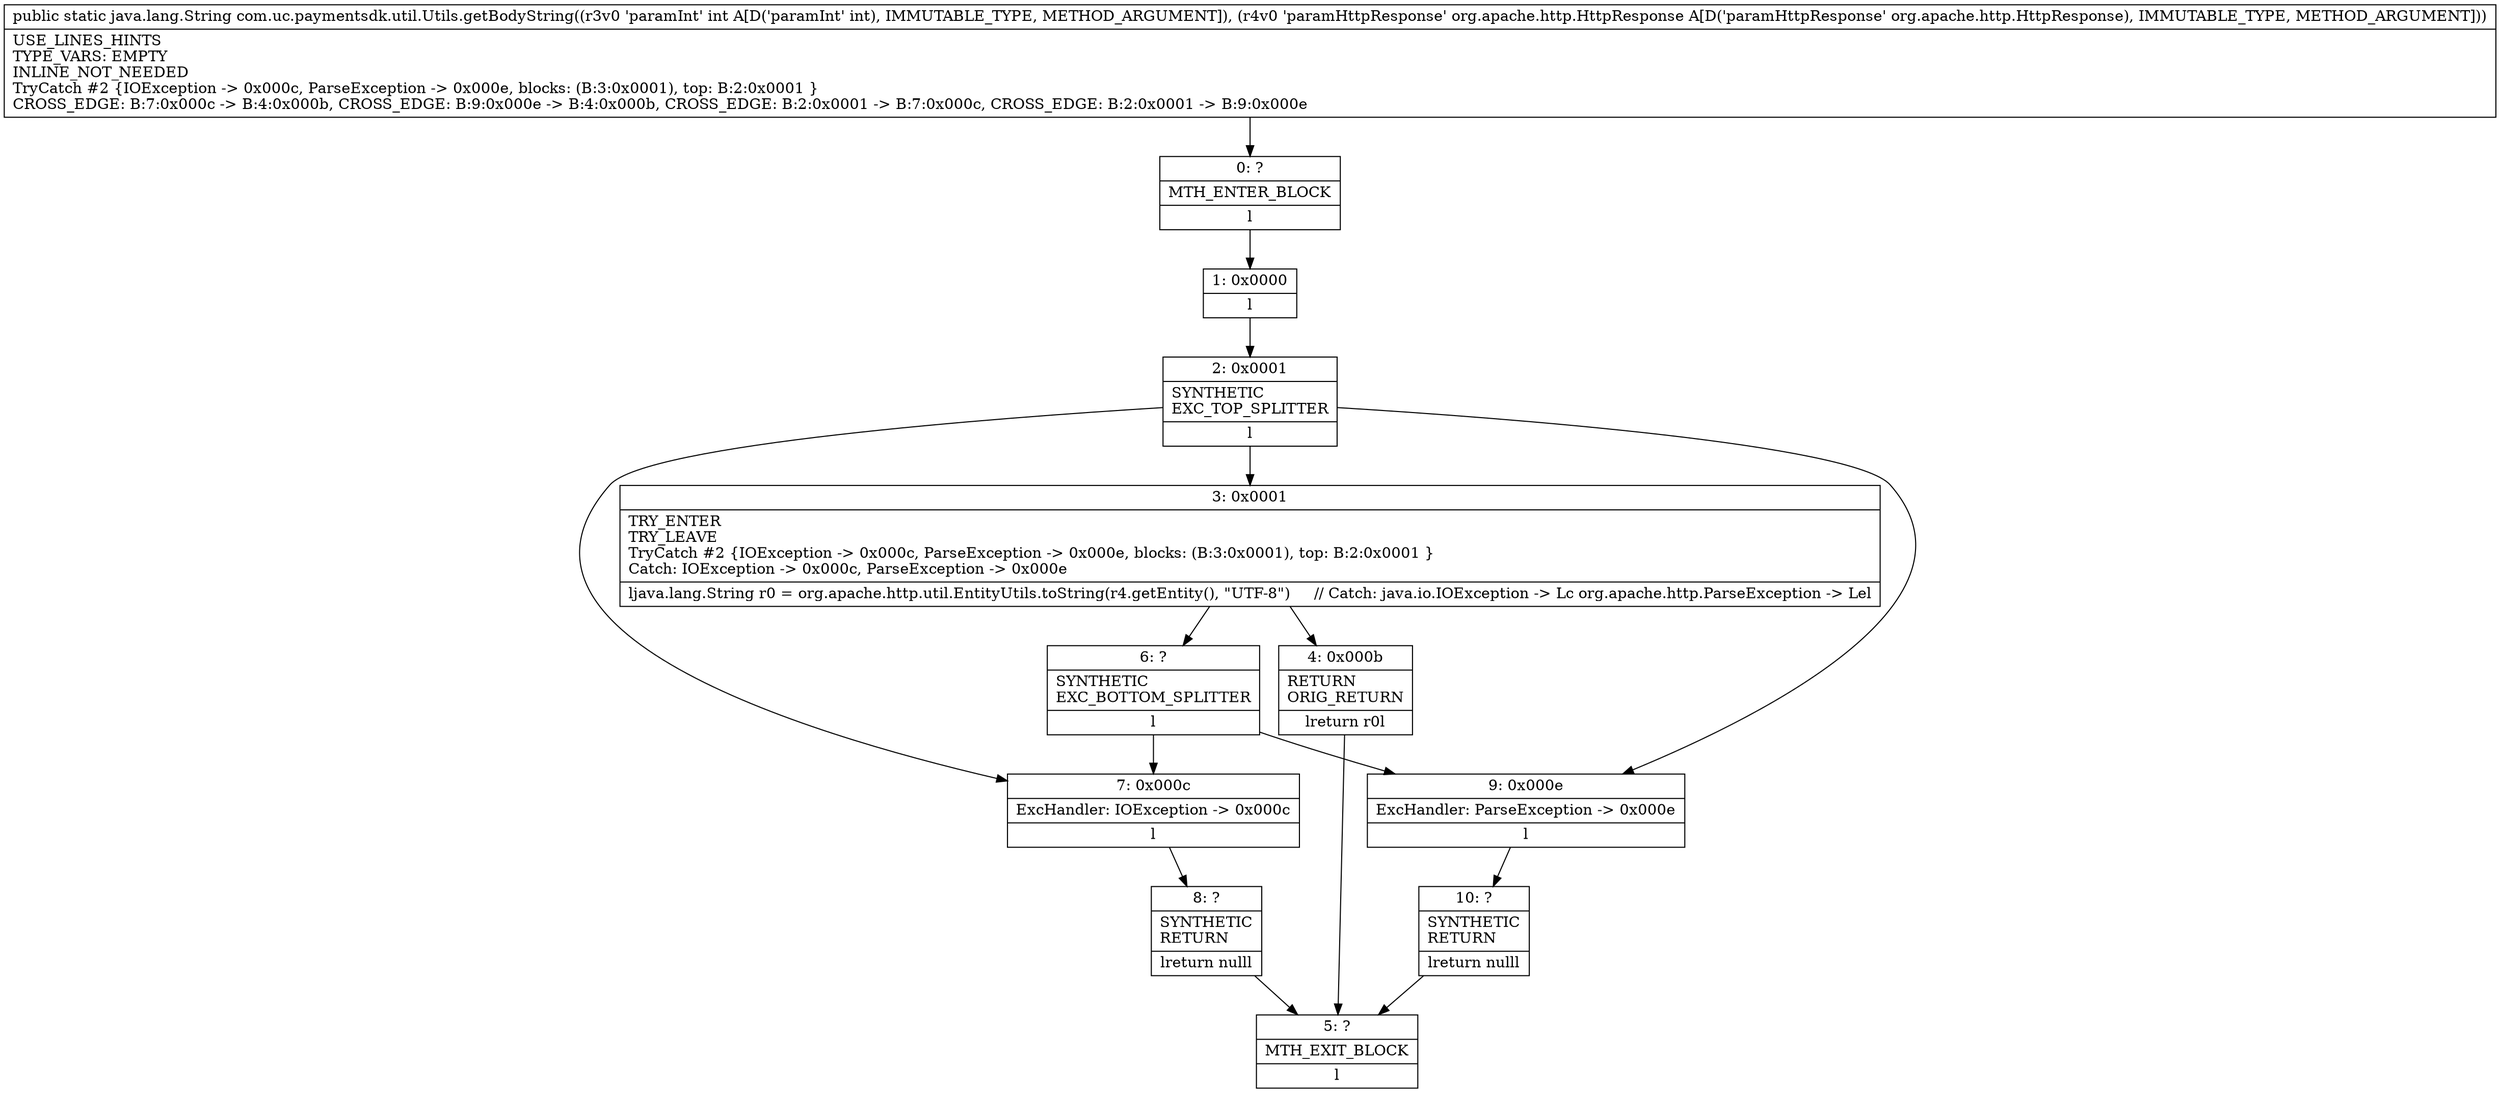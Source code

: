 digraph "CFG forcom.uc.paymentsdk.util.Utils.getBodyString(ILorg\/apache\/http\/HttpResponse;)Ljava\/lang\/String;" {
Node_0 [shape=record,label="{0\:\ ?|MTH_ENTER_BLOCK\l|l}"];
Node_1 [shape=record,label="{1\:\ 0x0000|l}"];
Node_2 [shape=record,label="{2\:\ 0x0001|SYNTHETIC\lEXC_TOP_SPLITTER\l|l}"];
Node_3 [shape=record,label="{3\:\ 0x0001|TRY_ENTER\lTRY_LEAVE\lTryCatch #2 \{IOException \-\> 0x000c, ParseException \-\> 0x000e, blocks: (B:3:0x0001), top: B:2:0x0001 \}\lCatch: IOException \-\> 0x000c, ParseException \-\> 0x000e\l|ljava.lang.String r0 = org.apache.http.util.EntityUtils.toString(r4.getEntity(), \"UTF\-8\")     \/\/ Catch: java.io.IOException \-\> Lc org.apache.http.ParseException \-\> Lel}"];
Node_4 [shape=record,label="{4\:\ 0x000b|RETURN\lORIG_RETURN\l|lreturn r0l}"];
Node_5 [shape=record,label="{5\:\ ?|MTH_EXIT_BLOCK\l|l}"];
Node_6 [shape=record,label="{6\:\ ?|SYNTHETIC\lEXC_BOTTOM_SPLITTER\l|l}"];
Node_7 [shape=record,label="{7\:\ 0x000c|ExcHandler: IOException \-\> 0x000c\l|l}"];
Node_8 [shape=record,label="{8\:\ ?|SYNTHETIC\lRETURN\l|lreturn nulll}"];
Node_9 [shape=record,label="{9\:\ 0x000e|ExcHandler: ParseException \-\> 0x000e\l|l}"];
Node_10 [shape=record,label="{10\:\ ?|SYNTHETIC\lRETURN\l|lreturn nulll}"];
MethodNode[shape=record,label="{public static java.lang.String com.uc.paymentsdk.util.Utils.getBodyString((r3v0 'paramInt' int A[D('paramInt' int), IMMUTABLE_TYPE, METHOD_ARGUMENT]), (r4v0 'paramHttpResponse' org.apache.http.HttpResponse A[D('paramHttpResponse' org.apache.http.HttpResponse), IMMUTABLE_TYPE, METHOD_ARGUMENT]))  | USE_LINES_HINTS\lTYPE_VARS: EMPTY\lINLINE_NOT_NEEDED\lTryCatch #2 \{IOException \-\> 0x000c, ParseException \-\> 0x000e, blocks: (B:3:0x0001), top: B:2:0x0001 \}\lCROSS_EDGE: B:7:0x000c \-\> B:4:0x000b, CROSS_EDGE: B:9:0x000e \-\> B:4:0x000b, CROSS_EDGE: B:2:0x0001 \-\> B:7:0x000c, CROSS_EDGE: B:2:0x0001 \-\> B:9:0x000e\l}"];
MethodNode -> Node_0;
Node_0 -> Node_1;
Node_1 -> Node_2;
Node_2 -> Node_3;
Node_2 -> Node_7;
Node_2 -> Node_9;
Node_3 -> Node_4;
Node_3 -> Node_6;
Node_4 -> Node_5;
Node_6 -> Node_7;
Node_6 -> Node_9;
Node_7 -> Node_8;
Node_8 -> Node_5;
Node_9 -> Node_10;
Node_10 -> Node_5;
}

